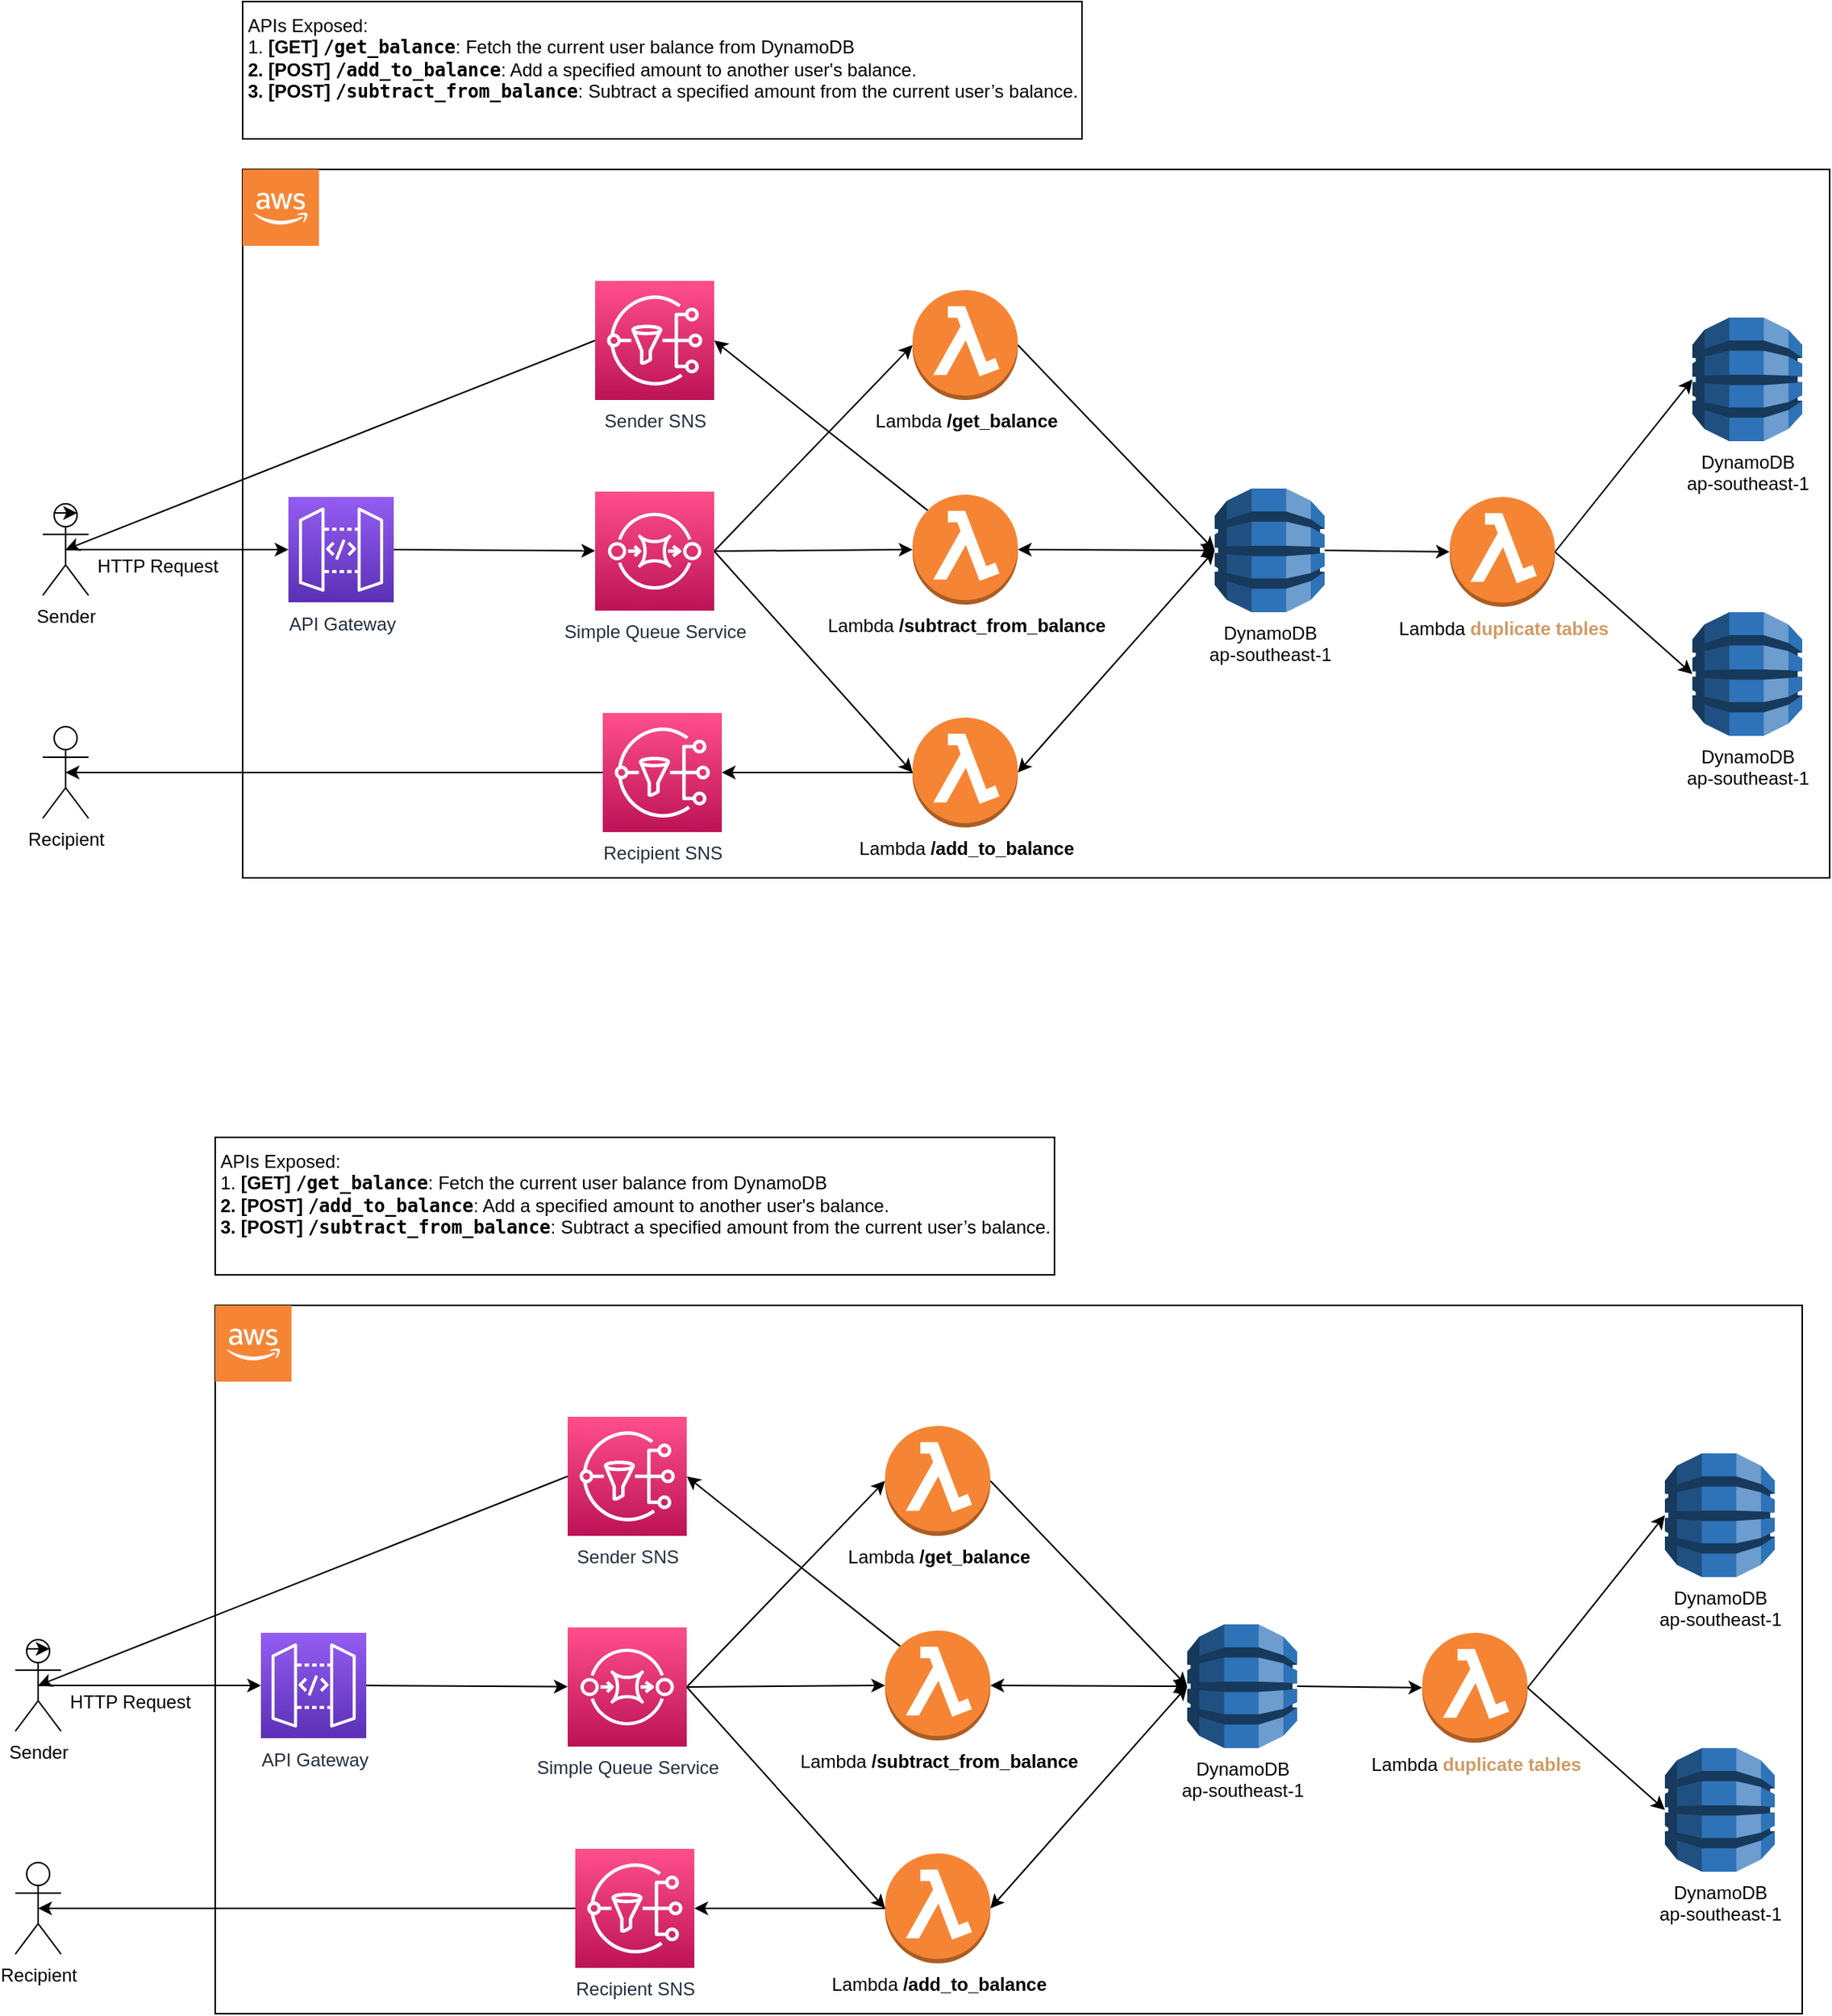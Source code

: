 <mxfile>
    <diagram id="dKKx0QM5cb-7N841_KJs" name="Page-1">
        <mxGraphModel dx="2310" dy="1337" grid="1" gridSize="10" guides="1" tooltips="1" connect="1" arrows="1" fold="1" page="1" pageScale="1" pageWidth="850" pageHeight="1100" background="#ffffff" math="0" shadow="0">
            <root>
                <mxCell id="0"/>
                <mxCell id="1" parent="0"/>
                <mxCell id="25" value="" style="rounded=0;whiteSpace=wrap;html=1;glass=1;strokeColor=#000000;strokeWidth=1;fontColor=#000000;fillColor=none;" vertex="1" parent="1">
                    <mxGeometry x="240" y="196" width="1040" height="464" as="geometry"/>
                </mxCell>
                <mxCell id="11" style="edgeStyle=none;html=1;exitX=0.5;exitY=0.5;exitDx=0;exitDy=0;exitPerimeter=0;entryX=0;entryY=0.5;entryDx=0;entryDy=0;entryPerimeter=0;fontColor=#000000;strokeColor=#000000;" edge="1" parent="1" source="6" target="9">
                    <mxGeometry relative="1" as="geometry"/>
                </mxCell>
                <mxCell id="6" value="&lt;font color=&quot;#000000&quot;&gt;Sender&lt;br&gt;&lt;/font&gt;" style="shape=umlActor;verticalLabelPosition=bottom;verticalAlign=top;html=1;outlineConnect=0;glass=1;strokeColor=#000000;strokeWidth=1;fillColor=none;" vertex="1" parent="1">
                    <mxGeometry x="109" y="415" width="30" height="60" as="geometry"/>
                </mxCell>
                <mxCell id="7" style="edgeStyle=none;html=1;exitX=0.25;exitY=0.1;exitDx=0;exitDy=0;exitPerimeter=0;entryX=0.75;entryY=0.1;entryDx=0;entryDy=0;entryPerimeter=0;fontColor=#000000;" edge="1" parent="1" source="6" target="6">
                    <mxGeometry relative="1" as="geometry"/>
                </mxCell>
                <mxCell id="16" style="edgeStyle=none;html=1;exitX=1;exitY=0.5;exitDx=0;exitDy=0;exitPerimeter=0;entryX=0;entryY=0.5;entryDx=0;entryDy=0;entryPerimeter=0;strokeColor=#000000;fontColor=#000000;" edge="1" parent="1" source="39" target="13">
                    <mxGeometry relative="1" as="geometry"/>
                </mxCell>
                <mxCell id="17" style="edgeStyle=none;html=1;exitX=1;exitY=0.5;exitDx=0;exitDy=0;exitPerimeter=0;entryX=0;entryY=0.5;entryDx=0;entryDy=0;entryPerimeter=0;strokeColor=#000000;fontColor=#000000;startArrow=none;" edge="1" parent="1" source="39" target="12">
                    <mxGeometry relative="1" as="geometry"/>
                </mxCell>
                <mxCell id="18" style="edgeStyle=none;html=1;exitX=1;exitY=0.5;exitDx=0;exitDy=0;exitPerimeter=0;entryX=0;entryY=0.5;entryDx=0;entryDy=0;entryPerimeter=0;strokeColor=#000000;fontColor=#000000;" edge="1" parent="1" source="39" target="15">
                    <mxGeometry relative="1" as="geometry"/>
                </mxCell>
                <mxCell id="43" style="edgeStyle=none;html=1;exitX=1;exitY=0.5;exitDx=0;exitDy=0;exitPerimeter=0;labelBackgroundColor=#ffffff;strokeColor=#000000;fontColor=#000000;" edge="1" parent="1" source="9" target="39">
                    <mxGeometry relative="1" as="geometry"/>
                </mxCell>
                <mxCell id="9" value="API Gateway" style="sketch=0;points=[[0,0,0],[0.25,0,0],[0.5,0,0],[0.75,0,0],[1,0,0],[0,1,0],[0.25,1,0],[0.5,1,0],[0.75,1,0],[1,1,0],[0,0.25,0],[0,0.5,0],[0,0.75,0],[1,0.25,0],[1,0.5,0],[1,0.75,0]];outlineConnect=0;fontColor=#232F3E;gradientColor=#945DF2;gradientDirection=north;fillColor=#5A30B5;strokeColor=#ffffff;dashed=0;verticalLabelPosition=bottom;verticalAlign=top;align=center;html=1;fontSize=12;fontStyle=0;aspect=fixed;shape=mxgraph.aws4.resourceIcon;resIcon=mxgraph.aws4.api_gateway;glass=1;strokeWidth=1;" vertex="1" parent="1">
                    <mxGeometry x="270" y="410.5" width="69" height="69" as="geometry"/>
                </mxCell>
                <mxCell id="10" value="&lt;div style=&quot;text-align: left;&quot;&gt;&lt;span style=&quot;background-color: initial;&quot;&gt;APIs Exposed:&lt;/span&gt;&lt;/div&gt;&lt;div style=&quot;text-align: left;&quot;&gt;&lt;span style=&quot;background-color: initial;&quot;&gt;1.&amp;nbsp;&lt;/span&gt;&lt;strong style=&quot;background-color: initial;&quot;&gt;[GET] &lt;code&gt;/get_balance&lt;/code&gt;&lt;/strong&gt;&lt;span style=&quot;background-color: initial;&quot;&gt;: Fetch the current user balance from DynamoDB&lt;/span&gt;&lt;/div&gt;&lt;strong style=&quot;background-color: initial;&quot;&gt;&lt;div style=&quot;text-align: left;&quot;&gt;&lt;strong style=&quot;background-color: initial;&quot;&gt;2. [POST] &lt;code&gt;/add_to_balance&lt;/code&gt;&lt;/strong&gt;&lt;span style=&quot;background-color: initial; font-weight: normal;&quot;&gt;: Add a specified amount to another user's balance.&lt;/span&gt;&lt;/div&gt;&lt;/strong&gt;&lt;strong style=&quot;background-color: initial;&quot;&gt;&lt;div style=&quot;text-align: left;&quot;&gt;&lt;strong style=&quot;background-color: initial;&quot;&gt;3. [POST] &lt;code&gt;/subtract_from_balance&lt;/code&gt;&lt;/strong&gt;&lt;span style=&quot;background-color: initial; font-weight: normal;&quot;&gt;: Subtract a specified amount from the current user’s balance.&lt;/span&gt;&lt;/div&gt;&lt;/strong&gt;&lt;h4&gt;&lt;/h4&gt;" style="text;html=1;align=center;verticalAlign=middle;resizable=0;points=[];autosize=1;strokeColor=#000000;fillColor=none;fontColor=#000000;" vertex="1" parent="1">
                    <mxGeometry x="240" y="86" width="550" height="90" as="geometry"/>
                </mxCell>
                <mxCell id="48" style="edgeStyle=none;html=1;exitX=0.145;exitY=0.145;exitDx=0;exitDy=0;exitPerimeter=0;entryX=1;entryY=0.5;entryDx=0;entryDy=0;entryPerimeter=0;labelBackgroundColor=#ffffff;strokeColor=#000000;fontColor=#000000;" edge="1" parent="1" source="12" target="46">
                    <mxGeometry relative="1" as="geometry"/>
                </mxCell>
                <mxCell id="12" value="Lambda&amp;nbsp;&lt;strong style=&quot;background-color: initial; text-align: left;&quot;&gt;&lt;code style=&quot;font-family: var(--monaco-monospace-font);&quot;&gt;/subtract_from_balance&lt;/code&gt;&lt;/strong&gt;" style="outlineConnect=0;dashed=0;verticalLabelPosition=bottom;verticalAlign=top;align=center;html=1;shape=mxgraph.aws3.lambda_function;fillColor=#F58534;gradientColor=none;glass=1;strokeColor=#000000;strokeWidth=1;fontColor=#000000;" vertex="1" parent="1">
                    <mxGeometry x="679" y="409" width="69" height="72" as="geometry"/>
                </mxCell>
                <mxCell id="38" style="edgeStyle=none;html=1;exitX=1;exitY=0.5;exitDx=0;exitDy=0;exitPerimeter=0;entryX=0;entryY=0.5;entryDx=0;entryDy=0;entryPerimeter=0;labelBackgroundColor=#ffffff;strokeColor=#000000;fontColor=#000000;" edge="1" parent="1" source="13" target="27">
                    <mxGeometry relative="1" as="geometry"/>
                </mxCell>
                <mxCell id="13" value="Lambda&amp;nbsp;&lt;strong style=&quot;text-align: left; background-color: initial;&quot;&gt;&lt;code style=&quot;font-family: var(--monaco-monospace-font);&quot;&gt;/get_balance&lt;/code&gt;&lt;/strong&gt;" style="outlineConnect=0;dashed=0;verticalLabelPosition=bottom;verticalAlign=top;align=center;html=1;shape=mxgraph.aws3.lambda_function;fillColor=#F58534;gradientColor=none;glass=1;strokeColor=#000000;strokeWidth=1;fontColor=#000000;" vertex="1" parent="1">
                    <mxGeometry x="679" y="275" width="69" height="72" as="geometry"/>
                </mxCell>
                <mxCell id="50" style="edgeStyle=none;html=1;exitX=0;exitY=0.5;exitDx=0;exitDy=0;exitPerimeter=0;entryX=1;entryY=0.5;entryDx=0;entryDy=0;entryPerimeter=0;labelBackgroundColor=#ffffff;strokeColor=#000000;fontColor=#000000;" edge="1" parent="1" source="15" target="47">
                    <mxGeometry relative="1" as="geometry"/>
                </mxCell>
                <mxCell id="15" value="Lambda&amp;nbsp;&lt;strong style=&quot;background-color: initial; text-align: left;&quot;&gt;&lt;code style=&quot;font-family: var(--monaco-monospace-font);&quot;&gt;/add_to_balance&lt;/code&gt;&lt;/strong&gt;" style="outlineConnect=0;dashed=0;verticalLabelPosition=bottom;verticalAlign=top;align=center;html=1;shape=mxgraph.aws3.lambda_function;fillColor=#F58534;gradientColor=none;glass=1;strokeColor=#000000;strokeWidth=1;fontColor=#000000;" vertex="1" parent="1">
                    <mxGeometry x="679" y="555" width="69" height="72" as="geometry"/>
                </mxCell>
                <mxCell id="22" value="HTTP Request" style="text;html=1;align=center;verticalAlign=middle;resizable=0;points=[];autosize=1;strokeColor=none;fillColor=none;fontColor=#000000;" vertex="1" parent="1">
                    <mxGeometry x="134" y="441" width="100" height="30" as="geometry"/>
                </mxCell>
                <mxCell id="34" value="" style="endArrow=classic;startArrow=classic;html=1;labelBackgroundColor=#ffffff;strokeColor=#000000;fontColor=#000000;exitX=1;exitY=0.5;exitDx=0;exitDy=0;exitPerimeter=0;entryX=0;entryY=0.5;entryDx=0;entryDy=0;entryPerimeter=0;" edge="1" parent="1" source="12" target="27">
                    <mxGeometry width="50" height="50" relative="1" as="geometry">
                        <mxPoint x="769" y="450" as="sourcePoint"/>
                        <mxPoint x="819" y="400" as="targetPoint"/>
                    </mxGeometry>
                </mxCell>
                <mxCell id="35" value="" style="endArrow=classic;startArrow=classic;html=1;labelBackgroundColor=#ffffff;strokeColor=#000000;fontColor=#000000;exitX=1;exitY=0.5;exitDx=0;exitDy=0;exitPerimeter=0;entryX=0;entryY=0.5;entryDx=0;entryDy=0;entryPerimeter=0;" edge="1" parent="1" source="15" target="27">
                    <mxGeometry width="50" height="50" relative="1" as="geometry">
                        <mxPoint x="769" y="450" as="sourcePoint"/>
                        <mxPoint x="819" y="400" as="targetPoint"/>
                    </mxGeometry>
                </mxCell>
                <mxCell id="40" value="" style="edgeStyle=none;html=1;exitX=1;exitY=0.5;exitDx=0;exitDy=0;exitPerimeter=0;entryX=0;entryY=0.5;entryDx=0;entryDy=0;entryPerimeter=0;strokeColor=#000000;fontColor=#000000;endArrow=none;" edge="1" parent="1" source="39" target="39">
                    <mxGeometry relative="1" as="geometry">
                        <mxPoint x="412" y="445" as="sourcePoint"/>
                        <mxPoint x="679" y="445" as="targetPoint"/>
                    </mxGeometry>
                </mxCell>
                <mxCell id="39" value="Simple Queue Service" style="sketch=0;points=[[0,0,0],[0.25,0,0],[0.5,0,0],[0.75,0,0],[1,0,0],[0,1,0],[0.25,1,0],[0.5,1,0],[0.75,1,0],[1,1,0],[0,0.25,0],[0,0.5,0],[0,0.75,0],[1,0.25,0],[1,0.5,0],[1,0.75,0]];outlineConnect=0;fontColor=#232F3E;gradientColor=#FF4F8B;gradientDirection=north;fillColor=#BC1356;strokeColor=#ffffff;dashed=0;verticalLabelPosition=bottom;verticalAlign=top;align=center;html=1;fontSize=12;fontStyle=0;aspect=fixed;shape=mxgraph.aws4.resourceIcon;resIcon=mxgraph.aws4.sqs;glass=1;strokeWidth=1;" vertex="1" parent="1">
                    <mxGeometry x="471" y="407" width="78" height="78" as="geometry"/>
                </mxCell>
                <mxCell id="24" value="" style="outlineConnect=0;dashed=0;verticalLabelPosition=bottom;verticalAlign=top;align=center;html=1;shape=mxgraph.aws3.cloud_2;fillColor=#F58534;gradientColor=none;glass=1;strokeColor=#000000;strokeWidth=1;fontColor=#000000;" vertex="1" parent="1">
                    <mxGeometry x="240" y="196" width="50" height="50" as="geometry"/>
                </mxCell>
                <mxCell id="53" style="edgeStyle=none;html=1;exitX=1;exitY=0.5;exitDx=0;exitDy=0;exitPerimeter=0;entryX=0;entryY=0.5;entryDx=0;entryDy=0;entryPerimeter=0;labelBackgroundColor=#ffffff;strokeColor=#000000;fontColor=#000000;" edge="1" parent="1" source="27" target="52">
                    <mxGeometry relative="1" as="geometry"/>
                </mxCell>
                <mxCell id="27" value="DynamoDB&lt;br&gt;ap-southeast-1" style="outlineConnect=0;dashed=0;verticalLabelPosition=bottom;verticalAlign=top;align=center;html=1;shape=mxgraph.aws3.dynamo_db;fillColor=#2E73B8;gradientColor=none;glass=1;strokeColor=#000000;strokeWidth=1;fontColor=#000000;" vertex="1" parent="1">
                    <mxGeometry x="877" y="405" width="72" height="81" as="geometry"/>
                </mxCell>
                <mxCell id="28" value="DynamoDB&lt;br&gt;ap-southeast-1" style="outlineConnect=0;dashed=0;verticalLabelPosition=bottom;verticalAlign=top;align=center;html=1;shape=mxgraph.aws3.dynamo_db;fillColor=#2E73B8;gradientColor=none;glass=1;strokeColor=#000000;strokeWidth=1;fontColor=#000000;" vertex="1" parent="1">
                    <mxGeometry x="1190" y="486" width="72" height="81" as="geometry"/>
                </mxCell>
                <mxCell id="30" value="DynamoDB&lt;br&gt;ap-southeast-1" style="outlineConnect=0;dashed=0;verticalLabelPosition=bottom;verticalAlign=top;align=center;html=1;shape=mxgraph.aws3.dynamo_db;fillColor=#2E73B8;gradientColor=none;glass=1;strokeColor=#000000;strokeWidth=1;fontColor=#000000;" vertex="1" parent="1">
                    <mxGeometry x="1190" y="293" width="72" height="81" as="geometry"/>
                </mxCell>
                <mxCell id="44" value="&lt;font color=&quot;#000000&quot;&gt;Recipient&lt;br&gt;&lt;/font&gt;" style="shape=umlActor;verticalLabelPosition=bottom;verticalAlign=top;html=1;outlineConnect=0;glass=1;strokeColor=#000000;strokeWidth=1;fillColor=none;" vertex="1" parent="1">
                    <mxGeometry x="109" y="561" width="30" height="60" as="geometry"/>
                </mxCell>
                <mxCell id="49" style="edgeStyle=none;html=1;exitX=0;exitY=0.5;exitDx=0;exitDy=0;exitPerimeter=0;entryX=0.5;entryY=0.5;entryDx=0;entryDy=0;entryPerimeter=0;labelBackgroundColor=#ffffff;strokeColor=#000000;fontColor=#000000;" edge="1" parent="1" source="46" target="6">
                    <mxGeometry relative="1" as="geometry"/>
                </mxCell>
                <mxCell id="46" value="Sender SNS" style="sketch=0;points=[[0,0,0],[0.25,0,0],[0.5,0,0],[0.75,0,0],[1,0,0],[0,1,0],[0.25,1,0],[0.5,1,0],[0.75,1,0],[1,1,0],[0,0.25,0],[0,0.5,0],[0,0.75,0],[1,0.25,0],[1,0.5,0],[1,0.75,0]];outlineConnect=0;fontColor=#232F3E;gradientColor=#FF4F8B;gradientDirection=north;fillColor=#BC1356;strokeColor=#ffffff;dashed=0;verticalLabelPosition=bottom;verticalAlign=top;align=center;html=1;fontSize=12;fontStyle=0;aspect=fixed;shape=mxgraph.aws4.resourceIcon;resIcon=mxgraph.aws4.sns;glass=1;strokeWidth=1;" vertex="1" parent="1">
                    <mxGeometry x="471" y="269" width="78" height="78" as="geometry"/>
                </mxCell>
                <mxCell id="51" style="edgeStyle=none;html=1;exitX=0;exitY=0.5;exitDx=0;exitDy=0;exitPerimeter=0;entryX=0.5;entryY=0.5;entryDx=0;entryDy=0;entryPerimeter=0;labelBackgroundColor=#ffffff;strokeColor=#000000;fontColor=#000000;" edge="1" parent="1" source="47" target="44">
                    <mxGeometry relative="1" as="geometry"/>
                </mxCell>
                <mxCell id="47" value="Recipient SNS" style="sketch=0;points=[[0,0,0],[0.25,0,0],[0.5,0,0],[0.75,0,0],[1,0,0],[0,1,0],[0.25,1,0],[0.5,1,0],[0.75,1,0],[1,1,0],[0,0.25,0],[0,0.5,0],[0,0.75,0],[1,0.25,0],[1,0.5,0],[1,0.75,0]];outlineConnect=0;fontColor=#232F3E;gradientColor=#FF4F8B;gradientDirection=north;fillColor=#BC1356;strokeColor=#ffffff;dashed=0;verticalLabelPosition=bottom;verticalAlign=top;align=center;html=1;fontSize=12;fontStyle=0;aspect=fixed;shape=mxgraph.aws4.resourceIcon;resIcon=mxgraph.aws4.sns;glass=1;strokeWidth=1;" vertex="1" parent="1">
                    <mxGeometry x="476" y="552" width="78" height="78" as="geometry"/>
                </mxCell>
                <mxCell id="54" style="edgeStyle=none;html=1;exitX=1;exitY=0.5;exitDx=0;exitDy=0;exitPerimeter=0;entryX=0;entryY=0.5;entryDx=0;entryDy=0;entryPerimeter=0;labelBackgroundColor=#ffffff;strokeColor=#000000;fontColor=#000000;" edge="1" parent="1" source="52" target="30">
                    <mxGeometry relative="1" as="geometry"/>
                </mxCell>
                <mxCell id="55" style="edgeStyle=none;html=1;exitX=1;exitY=0.5;exitDx=0;exitDy=0;exitPerimeter=0;entryX=0;entryY=0.5;entryDx=0;entryDy=0;entryPerimeter=0;labelBackgroundColor=#ffffff;strokeColor=#000000;fontColor=#000000;" edge="1" parent="1" source="52" target="28">
                    <mxGeometry relative="1" as="geometry"/>
                </mxCell>
                <mxCell id="52" value="&lt;div style=&quot;text-align: left;&quot;&gt;&lt;span style=&quot;background-color: initial;&quot;&gt;Lambda &lt;/span&gt;&lt;font color=&quot;#d19a66&quot;&gt;&lt;span style=&quot;background-color: rgba(255, 255, 255, 0.1);&quot;&gt;&lt;b&gt;duplicate tables&lt;/b&gt;&lt;/span&gt;&lt;/font&gt;&lt;/div&gt;" style="outlineConnect=0;dashed=0;verticalLabelPosition=bottom;verticalAlign=top;align=center;html=1;shape=mxgraph.aws3.lambda_function;fillColor=#F58534;gradientColor=none;glass=1;strokeColor=#000000;strokeWidth=1;fontColor=#000000;" vertex="1" parent="1">
                    <mxGeometry x="1031" y="410.5" width="69" height="72" as="geometry"/>
                </mxCell>
                <mxCell id="57" value="" style="rounded=0;whiteSpace=wrap;html=1;glass=1;strokeColor=#000000;strokeWidth=1;fontColor=#000000;fillColor=none;" vertex="1" parent="1">
                    <mxGeometry x="222" y="940" width="1040" height="464" as="geometry"/>
                </mxCell>
                <mxCell id="58" style="edgeStyle=none;html=1;exitX=0.5;exitY=0.5;exitDx=0;exitDy=0;exitPerimeter=0;entryX=0;entryY=0.5;entryDx=0;entryDy=0;entryPerimeter=0;fontColor=#000000;strokeColor=#000000;" edge="1" parent="1" source="59" target="65">
                    <mxGeometry relative="1" as="geometry"/>
                </mxCell>
                <mxCell id="59" value="&lt;font color=&quot;#000000&quot;&gt;Sender&lt;br&gt;&lt;/font&gt;" style="shape=umlActor;verticalLabelPosition=bottom;verticalAlign=top;html=1;outlineConnect=0;glass=1;strokeColor=#000000;strokeWidth=1;fillColor=none;" vertex="1" parent="1">
                    <mxGeometry x="91" y="1159" width="30" height="60" as="geometry"/>
                </mxCell>
                <mxCell id="60" style="edgeStyle=none;html=1;exitX=0.25;exitY=0.1;exitDx=0;exitDy=0;exitPerimeter=0;entryX=0.75;entryY=0.1;entryDx=0;entryDy=0;entryPerimeter=0;fontColor=#000000;" edge="1" parent="1" source="59" target="59">
                    <mxGeometry relative="1" as="geometry"/>
                </mxCell>
                <mxCell id="61" style="edgeStyle=none;html=1;exitX=1;exitY=0.5;exitDx=0;exitDy=0;exitPerimeter=0;entryX=0;entryY=0.5;entryDx=0;entryDy=0;entryPerimeter=0;strokeColor=#000000;fontColor=#000000;" edge="1" parent="1" source="77" target="70">
                    <mxGeometry relative="1" as="geometry"/>
                </mxCell>
                <mxCell id="62" style="edgeStyle=none;html=1;exitX=1;exitY=0.5;exitDx=0;exitDy=0;exitPerimeter=0;entryX=0;entryY=0.5;entryDx=0;entryDy=0;entryPerimeter=0;strokeColor=#000000;fontColor=#000000;startArrow=none;" edge="1" parent="1" source="77" target="68">
                    <mxGeometry relative="1" as="geometry"/>
                </mxCell>
                <mxCell id="63" style="edgeStyle=none;html=1;exitX=1;exitY=0.5;exitDx=0;exitDy=0;exitPerimeter=0;entryX=0;entryY=0.5;entryDx=0;entryDy=0;entryPerimeter=0;strokeColor=#000000;fontColor=#000000;" edge="1" parent="1" source="77" target="72">
                    <mxGeometry relative="1" as="geometry"/>
                </mxCell>
                <mxCell id="64" style="edgeStyle=none;html=1;exitX=1;exitY=0.5;exitDx=0;exitDy=0;exitPerimeter=0;labelBackgroundColor=#ffffff;strokeColor=#000000;fontColor=#000000;" edge="1" parent="1" source="65" target="77">
                    <mxGeometry relative="1" as="geometry"/>
                </mxCell>
                <mxCell id="65" value="API Gateway" style="sketch=0;points=[[0,0,0],[0.25,0,0],[0.5,0,0],[0.75,0,0],[1,0,0],[0,1,0],[0.25,1,0],[0.5,1,0],[0.75,1,0],[1,1,0],[0,0.25,0],[0,0.5,0],[0,0.75,0],[1,0.25,0],[1,0.5,0],[1,0.75,0]];outlineConnect=0;fontColor=#232F3E;gradientColor=#945DF2;gradientDirection=north;fillColor=#5A30B5;strokeColor=#ffffff;dashed=0;verticalLabelPosition=bottom;verticalAlign=top;align=center;html=1;fontSize=12;fontStyle=0;aspect=fixed;shape=mxgraph.aws4.resourceIcon;resIcon=mxgraph.aws4.api_gateway;glass=1;strokeWidth=1;" vertex="1" parent="1">
                    <mxGeometry x="252" y="1154.5" width="69" height="69" as="geometry"/>
                </mxCell>
                <mxCell id="66" value="&lt;div style=&quot;text-align: left;&quot;&gt;&lt;span style=&quot;background-color: initial;&quot;&gt;APIs Exposed:&lt;/span&gt;&lt;/div&gt;&lt;div style=&quot;text-align: left;&quot;&gt;&lt;span style=&quot;background-color: initial;&quot;&gt;1.&amp;nbsp;&lt;/span&gt;&lt;strong style=&quot;background-color: initial;&quot;&gt;[GET] &lt;code&gt;/get_balance&lt;/code&gt;&lt;/strong&gt;&lt;span style=&quot;background-color: initial;&quot;&gt;: Fetch the current user balance from DynamoDB&lt;/span&gt;&lt;/div&gt;&lt;strong style=&quot;background-color: initial;&quot;&gt;&lt;div style=&quot;text-align: left;&quot;&gt;&lt;strong style=&quot;background-color: initial;&quot;&gt;2. [POST] &lt;code&gt;/add_to_balance&lt;/code&gt;&lt;/strong&gt;&lt;span style=&quot;background-color: initial; font-weight: normal;&quot;&gt;: Add a specified amount to another user's balance.&lt;/span&gt;&lt;/div&gt;&lt;/strong&gt;&lt;strong style=&quot;background-color: initial;&quot;&gt;&lt;div style=&quot;text-align: left;&quot;&gt;&lt;strong style=&quot;background-color: initial;&quot;&gt;3. [POST] &lt;code&gt;/subtract_from_balance&lt;/code&gt;&lt;/strong&gt;&lt;span style=&quot;background-color: initial; font-weight: normal;&quot;&gt;: Subtract a specified amount from the current user’s balance.&lt;/span&gt;&lt;/div&gt;&lt;/strong&gt;&lt;h4&gt;&lt;/h4&gt;" style="text;html=1;align=center;verticalAlign=middle;resizable=0;points=[];autosize=1;strokeColor=#000000;fillColor=none;fontColor=#000000;" vertex="1" parent="1">
                    <mxGeometry x="222" y="830" width="550" height="90" as="geometry"/>
                </mxCell>
                <mxCell id="67" style="edgeStyle=none;html=1;exitX=0.145;exitY=0.145;exitDx=0;exitDy=0;exitPerimeter=0;entryX=1;entryY=0.5;entryDx=0;entryDy=0;entryPerimeter=0;labelBackgroundColor=#ffffff;strokeColor=#000000;fontColor=#000000;" edge="1" parent="1" source="68" target="85">
                    <mxGeometry relative="1" as="geometry"/>
                </mxCell>
                <mxCell id="68" value="Lambda&amp;nbsp;&lt;strong style=&quot;background-color: initial; text-align: left;&quot;&gt;&lt;code style=&quot;font-family: var(--monaco-monospace-font);&quot;&gt;/subtract_from_balance&lt;/code&gt;&lt;/strong&gt;" style="outlineConnect=0;dashed=0;verticalLabelPosition=bottom;verticalAlign=top;align=center;html=1;shape=mxgraph.aws3.lambda_function;fillColor=#F58534;gradientColor=none;glass=1;strokeColor=#000000;strokeWidth=1;fontColor=#000000;" vertex="1" parent="1">
                    <mxGeometry x="661" y="1153" width="69" height="72" as="geometry"/>
                </mxCell>
                <mxCell id="69" style="edgeStyle=none;html=1;exitX=1;exitY=0.5;exitDx=0;exitDy=0;exitPerimeter=0;entryX=0;entryY=0.5;entryDx=0;entryDy=0;entryPerimeter=0;labelBackgroundColor=#ffffff;strokeColor=#000000;fontColor=#000000;" edge="1" parent="1" source="70" target="80">
                    <mxGeometry relative="1" as="geometry"/>
                </mxCell>
                <mxCell id="70" value="Lambda&amp;nbsp;&lt;strong style=&quot;text-align: left; background-color: initial;&quot;&gt;&lt;code style=&quot;font-family: var(--monaco-monospace-font);&quot;&gt;/get_balance&lt;/code&gt;&lt;/strong&gt;" style="outlineConnect=0;dashed=0;verticalLabelPosition=bottom;verticalAlign=top;align=center;html=1;shape=mxgraph.aws3.lambda_function;fillColor=#F58534;gradientColor=none;glass=1;strokeColor=#000000;strokeWidth=1;fontColor=#000000;" vertex="1" parent="1">
                    <mxGeometry x="661" y="1019" width="69" height="72" as="geometry"/>
                </mxCell>
                <mxCell id="71" style="edgeStyle=none;html=1;exitX=0;exitY=0.5;exitDx=0;exitDy=0;exitPerimeter=0;entryX=1;entryY=0.5;entryDx=0;entryDy=0;entryPerimeter=0;labelBackgroundColor=#ffffff;strokeColor=#000000;fontColor=#000000;" edge="1" parent="1" source="72" target="87">
                    <mxGeometry relative="1" as="geometry"/>
                </mxCell>
                <mxCell id="72" value="Lambda&amp;nbsp;&lt;strong style=&quot;background-color: initial; text-align: left;&quot;&gt;&lt;code style=&quot;font-family: var(--monaco-monospace-font);&quot;&gt;/add_to_balance&lt;/code&gt;&lt;/strong&gt;" style="outlineConnect=0;dashed=0;verticalLabelPosition=bottom;verticalAlign=top;align=center;html=1;shape=mxgraph.aws3.lambda_function;fillColor=#F58534;gradientColor=none;glass=1;strokeColor=#000000;strokeWidth=1;fontColor=#000000;" vertex="1" parent="1">
                    <mxGeometry x="661" y="1299" width="69" height="72" as="geometry"/>
                </mxCell>
                <mxCell id="73" value="HTTP Request" style="text;html=1;align=center;verticalAlign=middle;resizable=0;points=[];autosize=1;strokeColor=none;fillColor=none;fontColor=#000000;" vertex="1" parent="1">
                    <mxGeometry x="116" y="1185" width="100" height="30" as="geometry"/>
                </mxCell>
                <mxCell id="74" value="" style="endArrow=classic;startArrow=classic;html=1;labelBackgroundColor=#ffffff;strokeColor=#000000;fontColor=#000000;exitX=1;exitY=0.5;exitDx=0;exitDy=0;exitPerimeter=0;entryX=0;entryY=0.5;entryDx=0;entryDy=0;entryPerimeter=0;" edge="1" parent="1" source="68" target="80">
                    <mxGeometry width="50" height="50" relative="1" as="geometry">
                        <mxPoint x="751" y="1194" as="sourcePoint"/>
                        <mxPoint x="801" y="1144" as="targetPoint"/>
                    </mxGeometry>
                </mxCell>
                <mxCell id="75" value="" style="endArrow=classic;startArrow=classic;html=1;labelBackgroundColor=#ffffff;strokeColor=#000000;fontColor=#000000;exitX=1;exitY=0.5;exitDx=0;exitDy=0;exitPerimeter=0;entryX=0;entryY=0.5;entryDx=0;entryDy=0;entryPerimeter=0;" edge="1" parent="1" source="72" target="80">
                    <mxGeometry width="50" height="50" relative="1" as="geometry">
                        <mxPoint x="751" y="1194" as="sourcePoint"/>
                        <mxPoint x="801" y="1144" as="targetPoint"/>
                    </mxGeometry>
                </mxCell>
                <mxCell id="76" value="" style="edgeStyle=none;html=1;exitX=1;exitY=0.5;exitDx=0;exitDy=0;exitPerimeter=0;entryX=0;entryY=0.5;entryDx=0;entryDy=0;entryPerimeter=0;strokeColor=#000000;fontColor=#000000;endArrow=none;" edge="1" parent="1" source="77" target="77">
                    <mxGeometry relative="1" as="geometry">
                        <mxPoint x="394" y="1189" as="sourcePoint"/>
                        <mxPoint x="661" y="1189" as="targetPoint"/>
                    </mxGeometry>
                </mxCell>
                <mxCell id="77" value="Simple Queue Service" style="sketch=0;points=[[0,0,0],[0.25,0,0],[0.5,0,0],[0.75,0,0],[1,0,0],[0,1,0],[0.25,1,0],[0.5,1,0],[0.75,1,0],[1,1,0],[0,0.25,0],[0,0.5,0],[0,0.75,0],[1,0.25,0],[1,0.5,0],[1,0.75,0]];outlineConnect=0;fontColor=#232F3E;gradientColor=#FF4F8B;gradientDirection=north;fillColor=#BC1356;strokeColor=#ffffff;dashed=0;verticalLabelPosition=bottom;verticalAlign=top;align=center;html=1;fontSize=12;fontStyle=0;aspect=fixed;shape=mxgraph.aws4.resourceIcon;resIcon=mxgraph.aws4.sqs;glass=1;strokeWidth=1;" vertex="1" parent="1">
                    <mxGeometry x="453" y="1151" width="78" height="78" as="geometry"/>
                </mxCell>
                <mxCell id="78" value="" style="outlineConnect=0;dashed=0;verticalLabelPosition=bottom;verticalAlign=top;align=center;html=1;shape=mxgraph.aws3.cloud_2;fillColor=#F58534;gradientColor=none;glass=1;strokeColor=#000000;strokeWidth=1;fontColor=#000000;" vertex="1" parent="1">
                    <mxGeometry x="222" y="940" width="50" height="50" as="geometry"/>
                </mxCell>
                <mxCell id="79" style="edgeStyle=none;html=1;exitX=1;exitY=0.5;exitDx=0;exitDy=0;exitPerimeter=0;entryX=0;entryY=0.5;entryDx=0;entryDy=0;entryPerimeter=0;labelBackgroundColor=#ffffff;strokeColor=#000000;fontColor=#000000;" edge="1" parent="1" source="80" target="90">
                    <mxGeometry relative="1" as="geometry"/>
                </mxCell>
                <mxCell id="80" value="DynamoDB&lt;br&gt;ap-southeast-1" style="outlineConnect=0;dashed=0;verticalLabelPosition=bottom;verticalAlign=top;align=center;html=1;shape=mxgraph.aws3.dynamo_db;fillColor=#2E73B8;gradientColor=none;glass=1;strokeColor=#000000;strokeWidth=1;fontColor=#000000;" vertex="1" parent="1">
                    <mxGeometry x="859" y="1149" width="72" height="81" as="geometry"/>
                </mxCell>
                <mxCell id="81" value="DynamoDB&lt;br&gt;ap-southeast-1" style="outlineConnect=0;dashed=0;verticalLabelPosition=bottom;verticalAlign=top;align=center;html=1;shape=mxgraph.aws3.dynamo_db;fillColor=#2E73B8;gradientColor=none;glass=1;strokeColor=#000000;strokeWidth=1;fontColor=#000000;" vertex="1" parent="1">
                    <mxGeometry x="1172" y="1230" width="72" height="81" as="geometry"/>
                </mxCell>
                <mxCell id="82" value="DynamoDB&lt;br&gt;ap-southeast-1" style="outlineConnect=0;dashed=0;verticalLabelPosition=bottom;verticalAlign=top;align=center;html=1;shape=mxgraph.aws3.dynamo_db;fillColor=#2E73B8;gradientColor=none;glass=1;strokeColor=#000000;strokeWidth=1;fontColor=#000000;" vertex="1" parent="1">
                    <mxGeometry x="1172" y="1037" width="72" height="81" as="geometry"/>
                </mxCell>
                <mxCell id="83" value="&lt;font color=&quot;#000000&quot;&gt;Recipient&lt;br&gt;&lt;/font&gt;" style="shape=umlActor;verticalLabelPosition=bottom;verticalAlign=top;html=1;outlineConnect=0;glass=1;strokeColor=#000000;strokeWidth=1;fillColor=none;" vertex="1" parent="1">
                    <mxGeometry x="91" y="1305" width="30" height="60" as="geometry"/>
                </mxCell>
                <mxCell id="84" style="edgeStyle=none;html=1;exitX=0;exitY=0.5;exitDx=0;exitDy=0;exitPerimeter=0;entryX=0.5;entryY=0.5;entryDx=0;entryDy=0;entryPerimeter=0;labelBackgroundColor=#ffffff;strokeColor=#000000;fontColor=#000000;" edge="1" parent="1" source="85" target="59">
                    <mxGeometry relative="1" as="geometry"/>
                </mxCell>
                <mxCell id="85" value="Sender SNS" style="sketch=0;points=[[0,0,0],[0.25,0,0],[0.5,0,0],[0.75,0,0],[1,0,0],[0,1,0],[0.25,1,0],[0.5,1,0],[0.75,1,0],[1,1,0],[0,0.25,0],[0,0.5,0],[0,0.75,0],[1,0.25,0],[1,0.5,0],[1,0.75,0]];outlineConnect=0;fontColor=#232F3E;gradientColor=#FF4F8B;gradientDirection=north;fillColor=#BC1356;strokeColor=#ffffff;dashed=0;verticalLabelPosition=bottom;verticalAlign=top;align=center;html=1;fontSize=12;fontStyle=0;aspect=fixed;shape=mxgraph.aws4.resourceIcon;resIcon=mxgraph.aws4.sns;glass=1;strokeWidth=1;" vertex="1" parent="1">
                    <mxGeometry x="453" y="1013" width="78" height="78" as="geometry"/>
                </mxCell>
                <mxCell id="86" style="edgeStyle=none;html=1;exitX=0;exitY=0.5;exitDx=0;exitDy=0;exitPerimeter=0;entryX=0.5;entryY=0.5;entryDx=0;entryDy=0;entryPerimeter=0;labelBackgroundColor=#ffffff;strokeColor=#000000;fontColor=#000000;" edge="1" parent="1" source="87" target="83">
                    <mxGeometry relative="1" as="geometry"/>
                </mxCell>
                <mxCell id="87" value="Recipient SNS" style="sketch=0;points=[[0,0,0],[0.25,0,0],[0.5,0,0],[0.75,0,0],[1,0,0],[0,1,0],[0.25,1,0],[0.5,1,0],[0.75,1,0],[1,1,0],[0,0.25,0],[0,0.5,0],[0,0.75,0],[1,0.25,0],[1,0.5,0],[1,0.75,0]];outlineConnect=0;fontColor=#232F3E;gradientColor=#FF4F8B;gradientDirection=north;fillColor=#BC1356;strokeColor=#ffffff;dashed=0;verticalLabelPosition=bottom;verticalAlign=top;align=center;html=1;fontSize=12;fontStyle=0;aspect=fixed;shape=mxgraph.aws4.resourceIcon;resIcon=mxgraph.aws4.sns;glass=1;strokeWidth=1;" vertex="1" parent="1">
                    <mxGeometry x="458" y="1296" width="78" height="78" as="geometry"/>
                </mxCell>
                <mxCell id="88" style="edgeStyle=none;html=1;exitX=1;exitY=0.5;exitDx=0;exitDy=0;exitPerimeter=0;entryX=0;entryY=0.5;entryDx=0;entryDy=0;entryPerimeter=0;labelBackgroundColor=#ffffff;strokeColor=#000000;fontColor=#000000;" edge="1" parent="1" source="90" target="82">
                    <mxGeometry relative="1" as="geometry"/>
                </mxCell>
                <mxCell id="89" style="edgeStyle=none;html=1;exitX=1;exitY=0.5;exitDx=0;exitDy=0;exitPerimeter=0;entryX=0;entryY=0.5;entryDx=0;entryDy=0;entryPerimeter=0;labelBackgroundColor=#ffffff;strokeColor=#000000;fontColor=#000000;" edge="1" parent="1" source="90" target="81">
                    <mxGeometry relative="1" as="geometry"/>
                </mxCell>
                <mxCell id="90" value="&lt;div style=&quot;text-align: left;&quot;&gt;&lt;span style=&quot;background-color: initial;&quot;&gt;Lambda &lt;/span&gt;&lt;font color=&quot;#d19a66&quot;&gt;&lt;span style=&quot;background-color: rgba(255, 255, 255, 0.1);&quot;&gt;&lt;b&gt;duplicate tables&lt;/b&gt;&lt;/span&gt;&lt;/font&gt;&lt;/div&gt;" style="outlineConnect=0;dashed=0;verticalLabelPosition=bottom;verticalAlign=top;align=center;html=1;shape=mxgraph.aws3.lambda_function;fillColor=#F58534;gradientColor=none;glass=1;strokeColor=#000000;strokeWidth=1;fontColor=#000000;" vertex="1" parent="1">
                    <mxGeometry x="1013" y="1154.5" width="69" height="72" as="geometry"/>
                </mxCell>
            </root>
        </mxGraphModel>
    </diagram>
</mxfile>